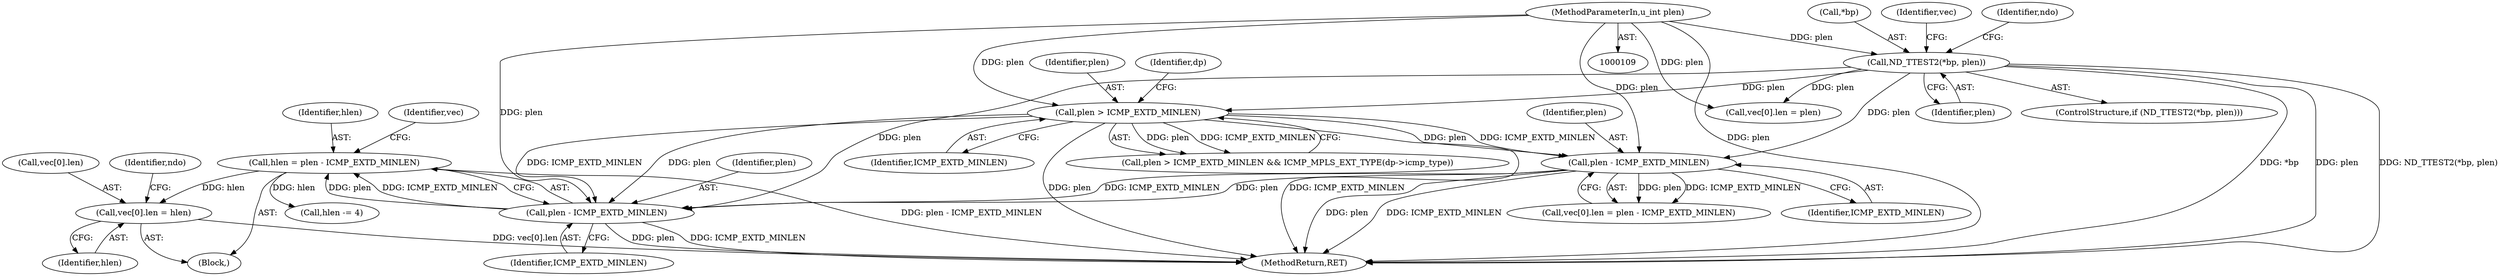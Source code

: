 digraph "0_tcpdump_2b62d1dda41590db29368ec7ba5f4faf3464765a@array" {
"1001069" [label="(Call,vec[0].len = hlen)"];
"1001050" [label="(Call,hlen = plen - ICMP_EXTD_MINLEN)"];
"1001052" [label="(Call,plen - ICMP_EXTD_MINLEN)"];
"1000880" [label="(Call,ND_TTEST2(*bp, plen))"];
"1000112" [label="(MethodParameterIn,u_int plen)"];
"1000980" [label="(Call,plen > ICMP_EXTD_MINLEN)"];
"1001017" [label="(Call,plen - ICMP_EXTD_MINLEN)"];
"1000980" [label="(Call,plen > ICMP_EXTD_MINLEN)"];
"1001245" [label="(MethodReturn,RET)"];
"1000979" [label="(Call,plen > ICMP_EXTD_MINLEN && ICMP_MPLS_EXT_TYPE(dp->icmp_type))"];
"1000985" [label="(Identifier,dp)"];
"1001019" [label="(Identifier,ICMP_EXTD_MINLEN)"];
"1001094" [label="(Call,hlen -= 4)"];
"1001053" [label="(Identifier,plen)"];
"1000982" [label="(Identifier,ICMP_EXTD_MINLEN)"];
"1000987" [label="(Block,)"];
"1001058" [label="(Identifier,vec)"];
"1000112" [label="(MethodParameterIn,u_int plen)"];
"1000883" [label="(Identifier,plen)"];
"1000981" [label="(Identifier,plen)"];
"1001050" [label="(Call,hlen = plen - ICMP_EXTD_MINLEN)"];
"1001054" [label="(Identifier,ICMP_EXTD_MINLEN)"];
"1001052" [label="(Call,plen - ICMP_EXTD_MINLEN)"];
"1000879" [label="(ControlStructure,if (ND_TTEST2(*bp, plen)))"];
"1001017" [label="(Call,plen - ICMP_EXTD_MINLEN)"];
"1000880" [label="(Call,ND_TTEST2(*bp, plen))"];
"1001018" [label="(Identifier,plen)"];
"1000888" [label="(Identifier,vec)"];
"1001075" [label="(Identifier,hlen)"];
"1000896" [label="(Call,vec[0].len = plen)"];
"1001069" [label="(Call,vec[0].len = hlen)"];
"1000934" [label="(Identifier,ndo)"];
"1001078" [label="(Identifier,ndo)"];
"1000881" [label="(Call,*bp)"];
"1001011" [label="(Call,vec[0].len = plen - ICMP_EXTD_MINLEN)"];
"1001051" [label="(Identifier,hlen)"];
"1001070" [label="(Call,vec[0].len)"];
"1001069" -> "1000987"  [label="AST: "];
"1001069" -> "1001075"  [label="CFG: "];
"1001070" -> "1001069"  [label="AST: "];
"1001075" -> "1001069"  [label="AST: "];
"1001078" -> "1001069"  [label="CFG: "];
"1001069" -> "1001245"  [label="DDG: vec[0].len"];
"1001050" -> "1001069"  [label="DDG: hlen"];
"1001050" -> "1000987"  [label="AST: "];
"1001050" -> "1001052"  [label="CFG: "];
"1001051" -> "1001050"  [label="AST: "];
"1001052" -> "1001050"  [label="AST: "];
"1001058" -> "1001050"  [label="CFG: "];
"1001050" -> "1001245"  [label="DDG: plen - ICMP_EXTD_MINLEN"];
"1001052" -> "1001050"  [label="DDG: plen"];
"1001052" -> "1001050"  [label="DDG: ICMP_EXTD_MINLEN"];
"1001050" -> "1001094"  [label="DDG: hlen"];
"1001052" -> "1001054"  [label="CFG: "];
"1001053" -> "1001052"  [label="AST: "];
"1001054" -> "1001052"  [label="AST: "];
"1001052" -> "1001245"  [label="DDG: ICMP_EXTD_MINLEN"];
"1001052" -> "1001245"  [label="DDG: plen"];
"1000880" -> "1001052"  [label="DDG: plen"];
"1000980" -> "1001052"  [label="DDG: plen"];
"1000980" -> "1001052"  [label="DDG: ICMP_EXTD_MINLEN"];
"1001017" -> "1001052"  [label="DDG: plen"];
"1001017" -> "1001052"  [label="DDG: ICMP_EXTD_MINLEN"];
"1000112" -> "1001052"  [label="DDG: plen"];
"1000880" -> "1000879"  [label="AST: "];
"1000880" -> "1000883"  [label="CFG: "];
"1000881" -> "1000880"  [label="AST: "];
"1000883" -> "1000880"  [label="AST: "];
"1000888" -> "1000880"  [label="CFG: "];
"1000934" -> "1000880"  [label="CFG: "];
"1000880" -> "1001245"  [label="DDG: *bp"];
"1000880" -> "1001245"  [label="DDG: plen"];
"1000880" -> "1001245"  [label="DDG: ND_TTEST2(*bp, plen)"];
"1000112" -> "1000880"  [label="DDG: plen"];
"1000880" -> "1000896"  [label="DDG: plen"];
"1000880" -> "1000980"  [label="DDG: plen"];
"1000880" -> "1001017"  [label="DDG: plen"];
"1000112" -> "1000109"  [label="AST: "];
"1000112" -> "1001245"  [label="DDG: plen"];
"1000112" -> "1000896"  [label="DDG: plen"];
"1000112" -> "1000980"  [label="DDG: plen"];
"1000112" -> "1001017"  [label="DDG: plen"];
"1000980" -> "1000979"  [label="AST: "];
"1000980" -> "1000982"  [label="CFG: "];
"1000981" -> "1000980"  [label="AST: "];
"1000982" -> "1000980"  [label="AST: "];
"1000985" -> "1000980"  [label="CFG: "];
"1000979" -> "1000980"  [label="CFG: "];
"1000980" -> "1001245"  [label="DDG: plen"];
"1000980" -> "1001245"  [label="DDG: ICMP_EXTD_MINLEN"];
"1000980" -> "1000979"  [label="DDG: plen"];
"1000980" -> "1000979"  [label="DDG: ICMP_EXTD_MINLEN"];
"1000980" -> "1001017"  [label="DDG: plen"];
"1000980" -> "1001017"  [label="DDG: ICMP_EXTD_MINLEN"];
"1001017" -> "1001011"  [label="AST: "];
"1001017" -> "1001019"  [label="CFG: "];
"1001018" -> "1001017"  [label="AST: "];
"1001019" -> "1001017"  [label="AST: "];
"1001011" -> "1001017"  [label="CFG: "];
"1001017" -> "1001245"  [label="DDG: plen"];
"1001017" -> "1001245"  [label="DDG: ICMP_EXTD_MINLEN"];
"1001017" -> "1001011"  [label="DDG: plen"];
"1001017" -> "1001011"  [label="DDG: ICMP_EXTD_MINLEN"];
}

